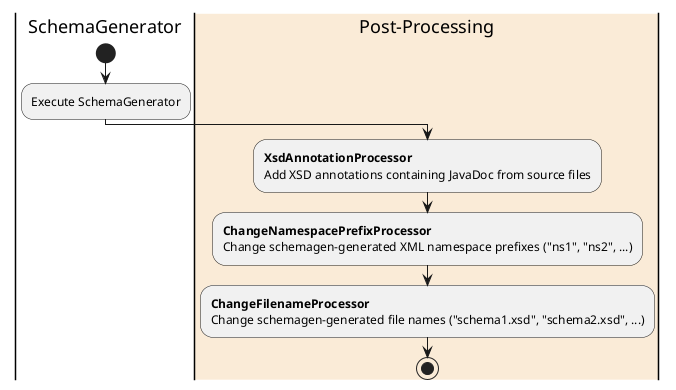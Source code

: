 @startuml
|SchemaGenerator|
start
:Execute SchemaGenerator;
|#AntiqueWhite|Post-Processing|
:**XsdAnnotationProcessor**
Add XSD annotations containing JavaDoc from source files;
:**ChangeNamespacePrefixProcessor**
Change schemagen-generated XML namespace prefixes ("ns1", "ns2", ...);
:**ChangeFilenameProcessor**
Change schemagen-generated file names ("schema1.xsd", "schema2.xsd", ...);
stop
@enduml